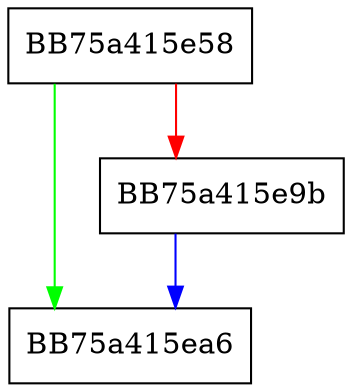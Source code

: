digraph _Calculate_growth {
  node [shape="box"];
  graph [splines=ortho];
  BB75a415e58 -> BB75a415ea6 [color="green"];
  BB75a415e58 -> BB75a415e9b [color="red"];
  BB75a415e9b -> BB75a415ea6 [color="blue"];
}